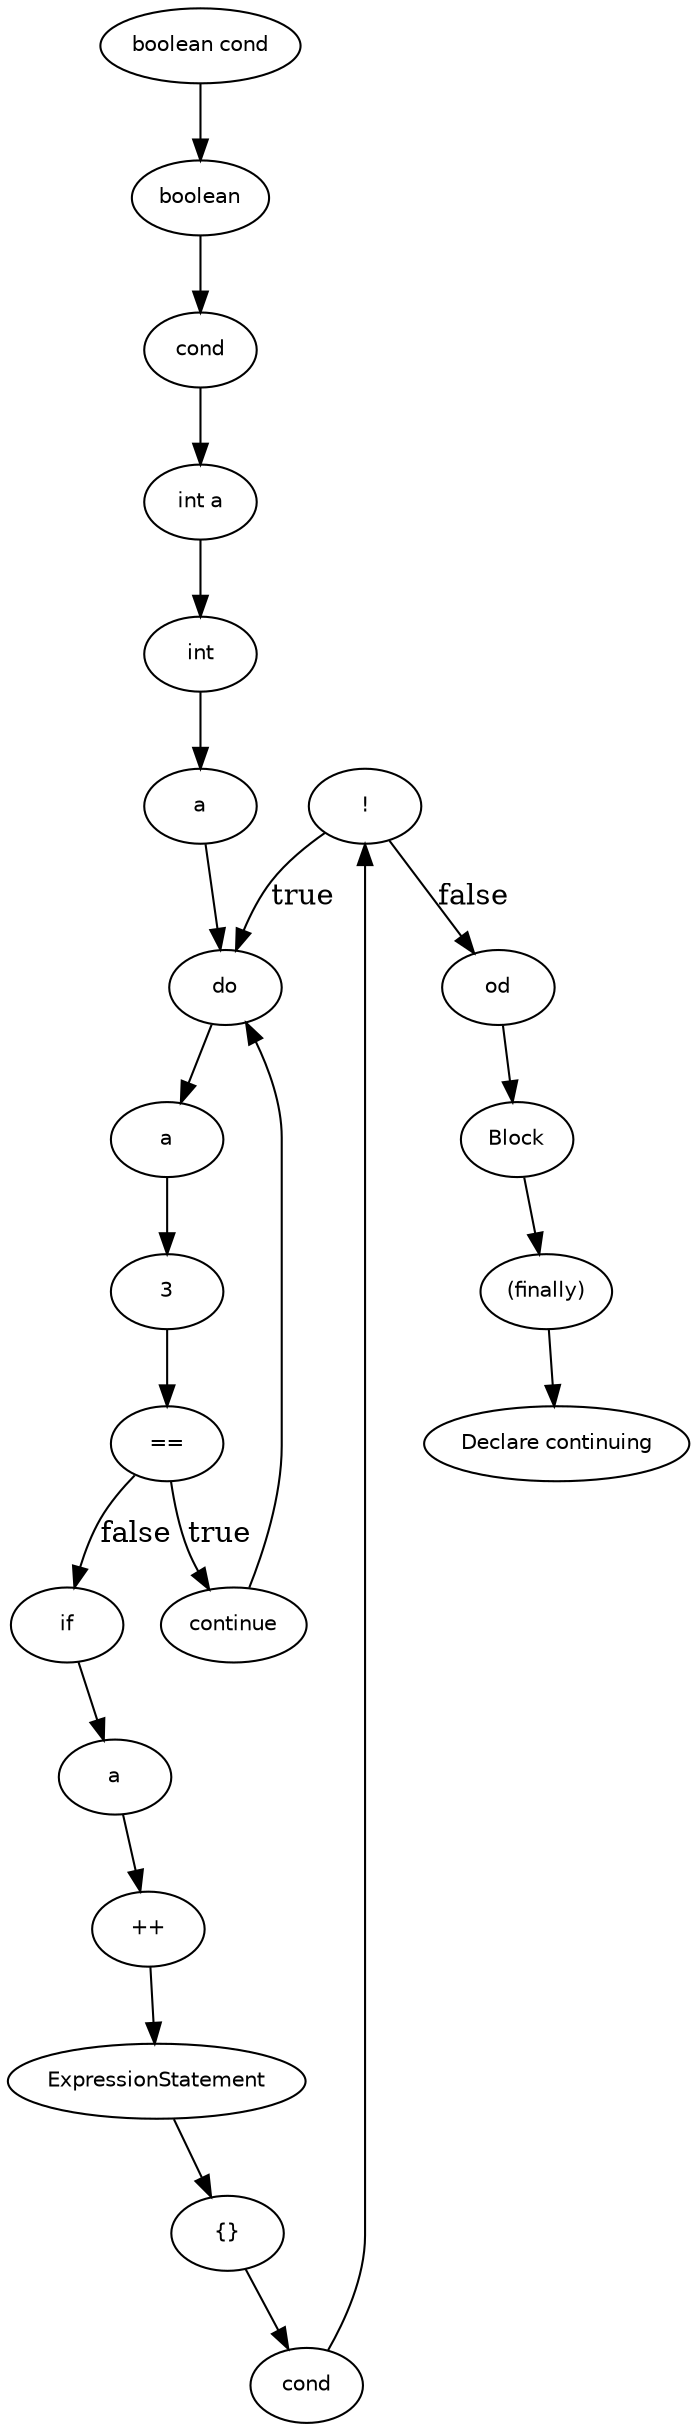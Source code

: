 digraph continuing {
  19 [
    label = "!",
    fontname = Helvetica,
    fontsize = 10
  ];
  18 [
    label = a,
    fontname = Helvetica,
    fontsize = 10
  ];
  17 [
    label = "++",
    fontname = Helvetica,
    fontsize = 10
  ];
  16 [
    label = ExpressionStatement,
    fontname = Helvetica,
    fontsize = 10
  ];
  15 [
    label = continue,
    fontname = Helvetica,
    fontsize = 10
  ];
  14 [
    label = 3,
    fontname = Helvetica,
    fontsize = 10
  ];
  13 [
    label = a,
    fontname = Helvetica,
    fontsize = 10
  ];
  12 [
    label = "==",
    fontname = Helvetica,
    fontsize = 10
  ];
  11 [
    label = if,
    fontname = Helvetica,
    fontsize = 10
  ];
  10 [
    label = "{}",
    fontname = Helvetica,
    fontsize = 10
  ];
  9 [
    label = od,
    fontname = Helvetica,
    fontsize = 10
  ];
  8 [
    label = do,
    fontname = Helvetica,
    fontsize = 10
  ];
  7 [
    label = a,
    fontname = Helvetica,
    fontsize = 10
  ];
  6 [
    label = int,
    fontname = Helvetica,
    fontsize = 10
  ];
  5 [
    label = "int a",
    fontname = Helvetica,
    fontsize = 10
  ];
  4 [
    label = cond,
    fontname = Helvetica,
    fontsize = 10
  ];
  3 [
    label = boolean,
    fontname = Helvetica,
    fontsize = 10
  ];
  2 [
    label = "boolean cond",
    fontname = Helvetica,
    fontsize = 10
  ];
  1 [
    label = "(finally)",
    fontname = Helvetica,
    fontsize = 10
  ];
  0 [
    label = "Declare continuing",
    fontname = Helvetica,
    fontsize = 10
  ];
  21 [
    label = Block,
    fontname = Helvetica,
    fontsize = 10
  ];
  20 [
    label = cond,
    fontname = Helvetica,
    fontsize = 10
  ];
  20 -> 19 [
    label = ""
  ];
  12 -> 15 [
    label = true
  ];
  14 -> 12 [
    label = ""
  ];
  19 -> 8 [
    label = true
  ];
  11 -> 18 [
    label = ""
  ];
  1 -> 0 [
    label = ""
  ];
  12 -> 11 [
    label = false
  ];
  2 -> 3 [
    label = ""
  ];
  3 -> 4 [
    label = ""
  ];
  5 -> 6 [
    label = ""
  ];
  17 -> 16 [
    label = ""
  ];
  10 -> 20 [
    label = ""
  ];
  15 -> 8 [
    label = ""
  ];
  18 -> 17 [
    label = ""
  ];
  16 -> 10 [
    label = ""
  ];
  4 -> 5 [
    label = ""
  ];
  13 -> 14 [
    label = ""
  ];
  21 -> 1 [
    label = ""
  ];
  8 -> 13 [
    label = ""
  ];
  7 -> 8 [
    label = ""
  ];
  9 -> 21 [
    label = ""
  ];
  6 -> 7 [
    label = ""
  ];
  19 -> 9 [
    label = false
  ];
}
